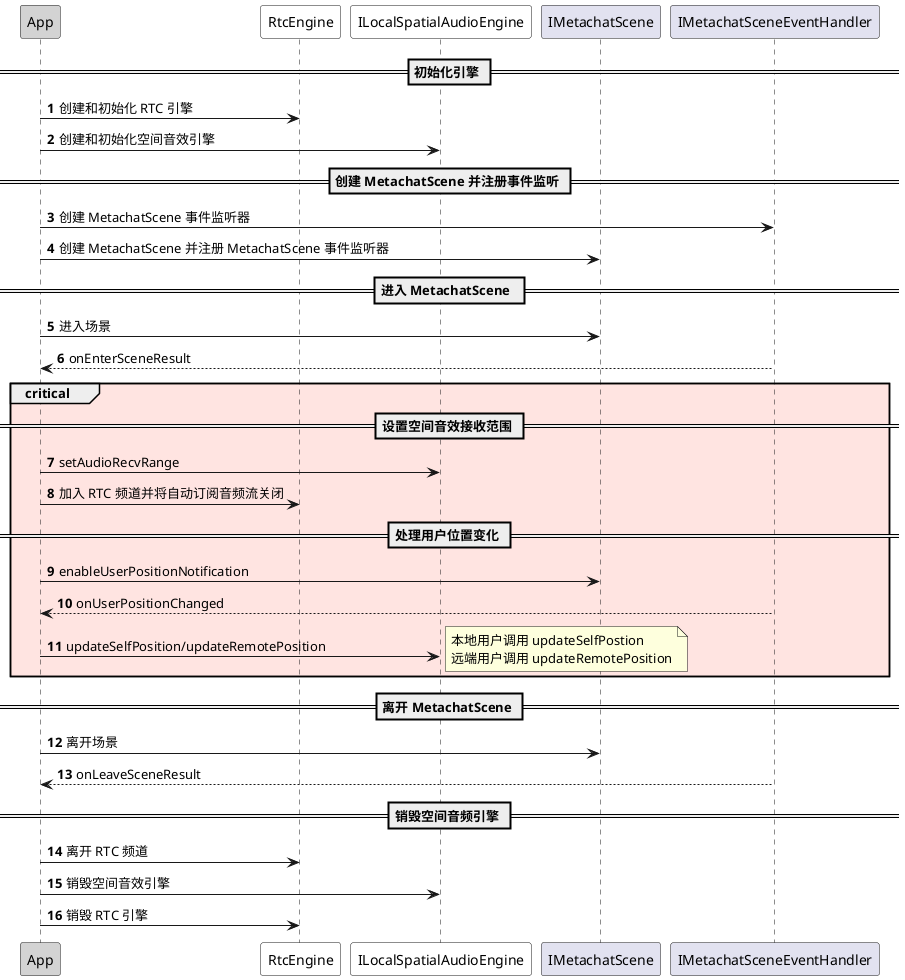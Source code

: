 @startuml
autonumber
participant "App" as a #LightGrey
participant "RtcEngine" as c #White
participant "ILocalSpatialAudioEngine" as d #White
participant "IMetachatScene" as e
participant "IMetachatSceneEventHandler" as b
== 初始化引擎 ==
a -> c: 创建和初始化 RTC 引擎
a -> d: 创建和初始化空间音效引擎
== 创建 MetachatScene 并注册事件监听 ==
a -> b: 创建 MetachatScene 事件监听器
a -> e: 创建 MetachatScene 并注册 MetachatScene 事件监听器
== 进入 MetachatScene  ==
a -> e: 进入场景
b --> a: onEnterSceneResult
critical #mistyrose
== 设置空间音效接收范围 ==
a -> d: setAudioRecvRange
a -> c: 加入 RTC 频道并将自动订阅音频流关闭
== 处理用户位置变化 ==
a -> e: enableUserPositionNotification
b --> a: onUserPositionChanged
a -> d: updateSelfPosition/updateRemotePosition
note right
本地用户调用 updateSelfPostion
远端用户调用 updateRemotePosition
end note
end
== 离开 MetachatScene ==
a -> e: 离开场景
b --> a: onLeaveSceneResult
== 销毁空间音频引擎 ==
a -> c: 离开 RTC 频道
a -> d: 销毁空间音效引擎
a -> c: 销毁 RTC 引擎
@enduml